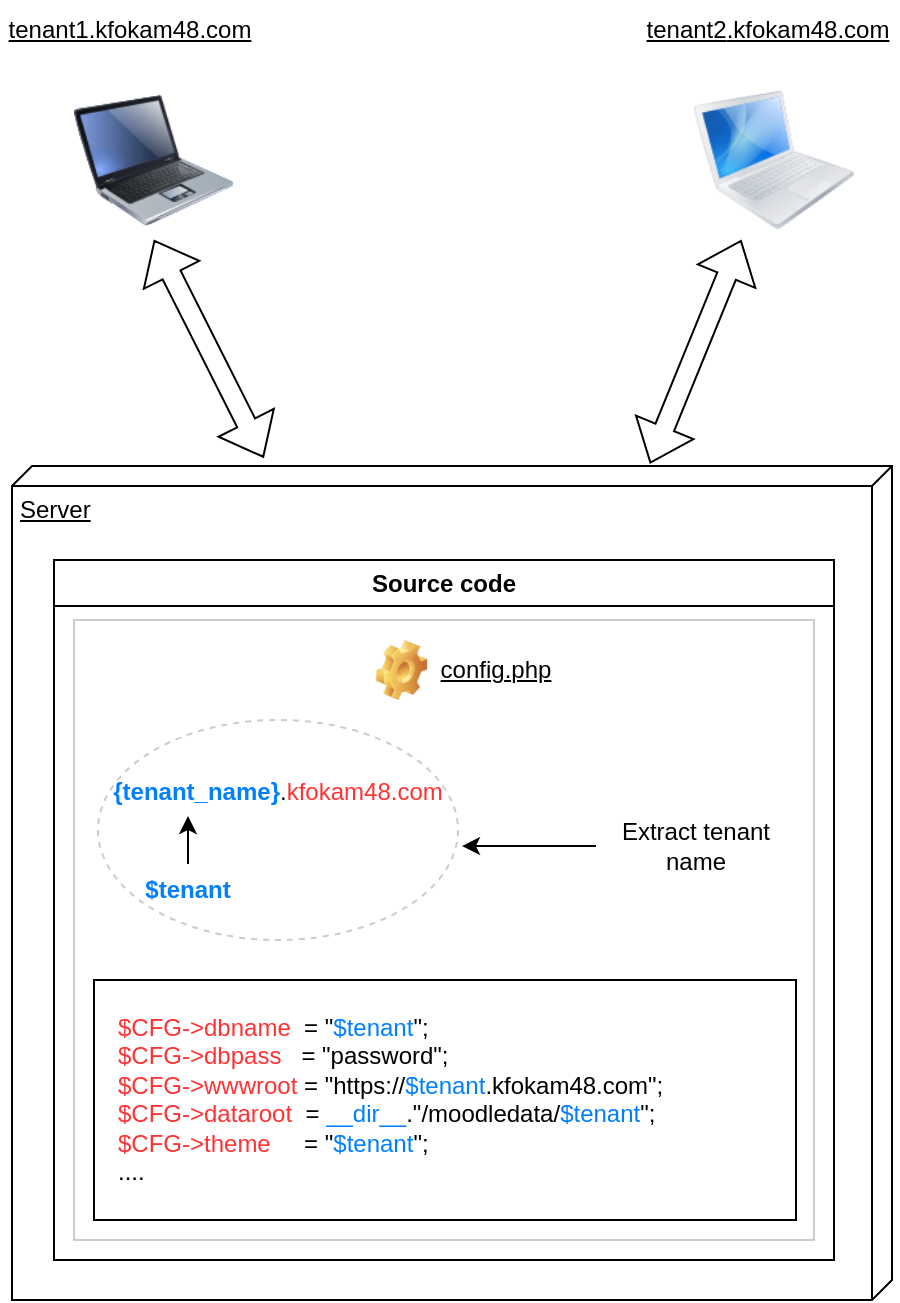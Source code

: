 <mxfile version="26.1.1">
  <diagram name="Page-1" id="ge7D1yINWe-RWGV0IXtk">
    <mxGraphModel dx="872" dy="481" grid="1" gridSize="10" guides="1" tooltips="1" connect="1" arrows="1" fold="1" page="1" pageScale="1" pageWidth="827" pageHeight="1169" math="0" shadow="0">
      <root>
        <mxCell id="0" />
        <mxCell id="1" parent="0" />
        <mxCell id="9J8Sa_pjValASLdkcOcv-4" value="" style="image;html=1;image=img/lib/clip_art/computers/Laptop_128x128.png" vertex="1" parent="1">
          <mxGeometry x="190" y="50" width="80" height="80" as="geometry" />
        </mxCell>
        <mxCell id="9J8Sa_pjValASLdkcOcv-7" value="" style="image;html=1;image=img/lib/clip_art/computers/MacBook_128x128.png" vertex="1" parent="1">
          <mxGeometry x="500" y="50" width="80" height="80" as="geometry" />
        </mxCell>
        <mxCell id="9J8Sa_pjValASLdkcOcv-9" value="&lt;u&gt;tenant1.kfokam48.com&lt;/u&gt;" style="text;html=1;align=center;verticalAlign=middle;whiteSpace=wrap;rounded=0;" vertex="1" parent="1">
          <mxGeometry x="153" y="10" width="130" height="30" as="geometry" />
        </mxCell>
        <mxCell id="9J8Sa_pjValASLdkcOcv-11" value="&lt;u&gt;tenant2&lt;span style=&quot;background-color: transparent; color: light-dark(rgb(0, 0, 0), rgb(255, 255, 255));&quot;&gt;.kfokam48.com&lt;/span&gt;&lt;/u&gt;" style="text;html=1;align=center;verticalAlign=middle;whiteSpace=wrap;rounded=0;" vertex="1" parent="1">
          <mxGeometry x="472" y="10" width="130" height="30" as="geometry" />
        </mxCell>
        <mxCell id="9J8Sa_pjValASLdkcOcv-15" value="Server" style="verticalAlign=top;align=left;spacingTop=8;spacingLeft=2;spacingRight=12;shape=cube;size=10;direction=south;fontStyle=4;html=1;whiteSpace=wrap;" vertex="1" parent="1">
          <mxGeometry x="159" y="243" width="440" height="417" as="geometry" />
        </mxCell>
        <mxCell id="9J8Sa_pjValASLdkcOcv-22" value="" style="shape=flexArrow;endArrow=classic;startArrow=classic;html=1;rounded=0;exitX=0.5;exitY=1;exitDx=0;exitDy=0;entryX=-0.01;entryY=0.714;entryDx=0;entryDy=0;entryPerimeter=0;" edge="1" parent="1" source="9J8Sa_pjValASLdkcOcv-4" target="9J8Sa_pjValASLdkcOcv-15">
          <mxGeometry width="100" height="100" relative="1" as="geometry">
            <mxPoint x="260" y="190" as="sourcePoint" />
            <mxPoint x="400" y="230" as="targetPoint" />
          </mxGeometry>
        </mxCell>
        <mxCell id="9J8Sa_pjValASLdkcOcv-23" value="" style="shape=flexArrow;endArrow=classic;startArrow=classic;html=1;rounded=0;entryX=-0.003;entryY=0.275;entryDx=0;entryDy=0;entryPerimeter=0;" edge="1" parent="1" source="9J8Sa_pjValASLdkcOcv-7" target="9J8Sa_pjValASLdkcOcv-15">
          <mxGeometry width="100" height="100" relative="1" as="geometry">
            <mxPoint x="470" y="130" as="sourcePoint" />
            <mxPoint x="515" y="265" as="targetPoint" />
          </mxGeometry>
        </mxCell>
        <mxCell id="9J8Sa_pjValASLdkcOcv-25" value="Source code" style="swimlane;whiteSpace=wrap;html=1;" vertex="1" parent="1">
          <mxGeometry x="180" y="290" width="390" height="350" as="geometry">
            <mxRectangle x="180" y="290" width="110" height="30" as="alternateBounds" />
          </mxGeometry>
        </mxCell>
        <mxCell id="9J8Sa_pjValASLdkcOcv-30" value="" style="rounded=0;whiteSpace=wrap;html=1;strokeColor=#CCCCCC;" vertex="1" parent="1">
          <mxGeometry x="190" y="320" width="370" height="310" as="geometry" />
        </mxCell>
        <mxCell id="9J8Sa_pjValASLdkcOcv-31" value="" style="shape=image;html=1;verticalLabelPosition=bottom;verticalAlign=top;imageAspect=1;aspect=fixed;image=img/clipart/Gear_128x128.png" vertex="1" parent="1">
          <mxGeometry x="341" y="330" width="25.57" height="30" as="geometry" />
        </mxCell>
        <mxCell id="9J8Sa_pjValASLdkcOcv-32" value="&lt;u&gt;config.php&lt;/u&gt;" style="text;html=1;align=center;verticalAlign=middle;whiteSpace=wrap;rounded=0;" vertex="1" parent="1">
          <mxGeometry x="371" y="330" width="60" height="30" as="geometry" />
        </mxCell>
        <mxCell id="9J8Sa_pjValASLdkcOcv-40" value="" style="ellipse;whiteSpace=wrap;html=1;dashed=1;strokeColor=#CCCCCC;" vertex="1" parent="1">
          <mxGeometry x="202" y="370" width="180" height="110" as="geometry" />
        </mxCell>
        <mxCell id="9J8Sa_pjValASLdkcOcv-41" value="&lt;font style=&quot;color: rgb(0, 127, 255);&quot;&gt;&lt;b&gt;$tenant&lt;/b&gt;&lt;/font&gt;" style="text;html=1;align=center;verticalAlign=middle;whiteSpace=wrap;rounded=0;" vertex="1" parent="1">
          <mxGeometry x="217" y="444" width="60" height="22" as="geometry" />
        </mxCell>
        <mxCell id="9J8Sa_pjValASLdkcOcv-42" value="&lt;h1 style=&quot;text-align: left; margin-top: 0px;&quot;&gt;&lt;span style=&quot;font-size: 12px;&quot;&gt;&lt;font style=&quot;color: rgb(0, 127, 255);&quot;&gt;{tenant_name}&lt;/font&gt;&lt;/span&gt;&lt;span style=&quot;font-size: 12px; font-weight: 400;&quot;&gt;.&lt;font style=&quot;color: rgb(255, 51, 51);&quot;&gt;kfokam48.com&lt;/font&gt;&lt;/span&gt;&lt;/h1&gt;" style="text;html=1;align=center;verticalAlign=middle;whiteSpace=wrap;rounded=0;" vertex="1" parent="1">
          <mxGeometry x="207" y="400" width="170" height="20" as="geometry" />
        </mxCell>
        <mxCell id="9J8Sa_pjValASLdkcOcv-43" value="" style="endArrow=classic;html=1;rounded=0;exitX=0.5;exitY=0;exitDx=0;exitDy=0;" edge="1" parent="1">
          <mxGeometry width="50" height="50" relative="1" as="geometry">
            <mxPoint x="247" y="442" as="sourcePoint" />
            <mxPoint x="247" y="418" as="targetPoint" />
          </mxGeometry>
        </mxCell>
        <mxCell id="9J8Sa_pjValASLdkcOcv-48" value="Extract tenant name" style="text;html=1;align=center;verticalAlign=middle;whiteSpace=wrap;rounded=0;" vertex="1" parent="1">
          <mxGeometry x="451" y="418" width="100" height="30" as="geometry" />
        </mxCell>
        <mxCell id="9J8Sa_pjValASLdkcOcv-49" value="" style="endArrow=classic;html=1;rounded=0;entryX=1.011;entryY=0.573;entryDx=0;entryDy=0;entryPerimeter=0;exitX=0;exitY=0.5;exitDx=0;exitDy=0;" edge="1" parent="1" source="9J8Sa_pjValASLdkcOcv-48" target="9J8Sa_pjValASLdkcOcv-40">
          <mxGeometry width="50" height="50" relative="1" as="geometry">
            <mxPoint x="420" y="440" as="sourcePoint" />
            <mxPoint x="470" y="390" as="targetPoint" />
          </mxGeometry>
        </mxCell>
        <mxCell id="9J8Sa_pjValASLdkcOcv-50" value="" style="rounded=0;whiteSpace=wrap;html=1;" vertex="1" parent="1">
          <mxGeometry x="200" y="500" width="351" height="120" as="geometry" />
        </mxCell>
        <mxCell id="9J8Sa_pjValASLdkcOcv-52" value="&lt;font style=&quot;color: rgb(255, 51, 51);&quot;&gt;$CFG-&amp;gt;dbname&lt;/font&gt;&amp;nbsp; = &quot;&lt;font style=&quot;color: rgb(0, 127, 255);&quot;&gt;$tenant&lt;/font&gt;&quot;;&lt;div&gt;&lt;font style=&quot;color: rgb(255, 51, 51);&quot;&gt;$CFG-&amp;gt;dbpass&lt;/font&gt;&amp;nbsp; &amp;nbsp;= &quot;password&quot;;&lt;/div&gt;&lt;div&gt;&lt;font style=&quot;color: rgb(255, 51, 51);&quot;&gt;$CFG-&amp;gt;wwwroot&lt;/font&gt; = &quot;https://&lt;font style=&quot;color: rgb(0, 127, 255);&quot;&gt;$tenant&lt;/font&gt;.kfokam48.com&quot;;&lt;/div&gt;&lt;div&gt;&lt;font style=&quot;color: rgb(255, 51, 51);&quot;&gt;$CFG-&amp;gt;dataroot&lt;/font&gt;&amp;nbsp; = &lt;font style=&quot;color: rgb(0, 127, 255);&quot;&gt;__dir__&lt;/font&gt;.&quot;/moodledata/&lt;font style=&quot;color: rgb(0, 127, 255);&quot;&gt;$tenant&lt;/font&gt;&quot;;&lt;/div&gt;&lt;div&gt;&lt;font style=&quot;color: rgb(255, 51, 51);&quot;&gt;$CFG-&amp;gt;theme&lt;/font&gt;&amp;nbsp; &amp;nbsp; &amp;nbsp;= &quot;&lt;font style=&quot;color: rgb(0, 127, 255);&quot;&gt;$tenant&lt;/font&gt;&quot;;&lt;/div&gt;&lt;div&gt;....&lt;/div&gt;" style="text;html=1;whiteSpace=wrap;overflow=hidden;rounded=0;" vertex="1" parent="1">
          <mxGeometry x="210" y="510" width="330" height="100" as="geometry" />
        </mxCell>
      </root>
    </mxGraphModel>
  </diagram>
</mxfile>
